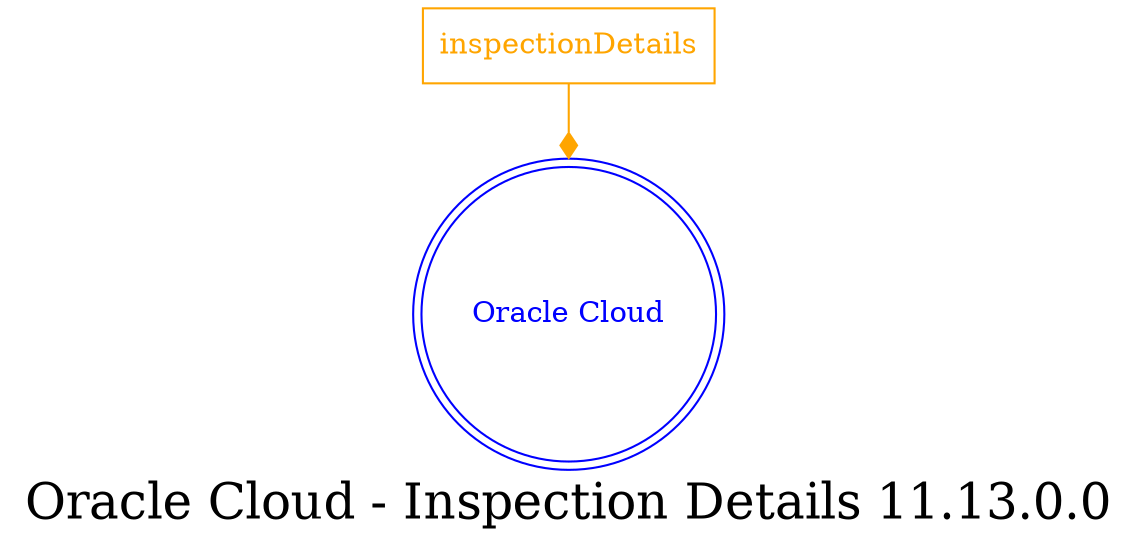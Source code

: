 digraph LexiconGraph {
graph[label="Oracle Cloud - Inspection Details 11.13.0.0", fontsize=24]
splines=true
"Oracle Cloud" [color=blue, fontcolor=blue, shape=doublecircle]
"inspectionDetails" [color=orange, fontcolor=orange, shape=box]
"inspectionDetails" -> "Oracle Cloud" [color=orange, fontcolor=orange, arrowhead=diamond, arrowtail=none]
}
